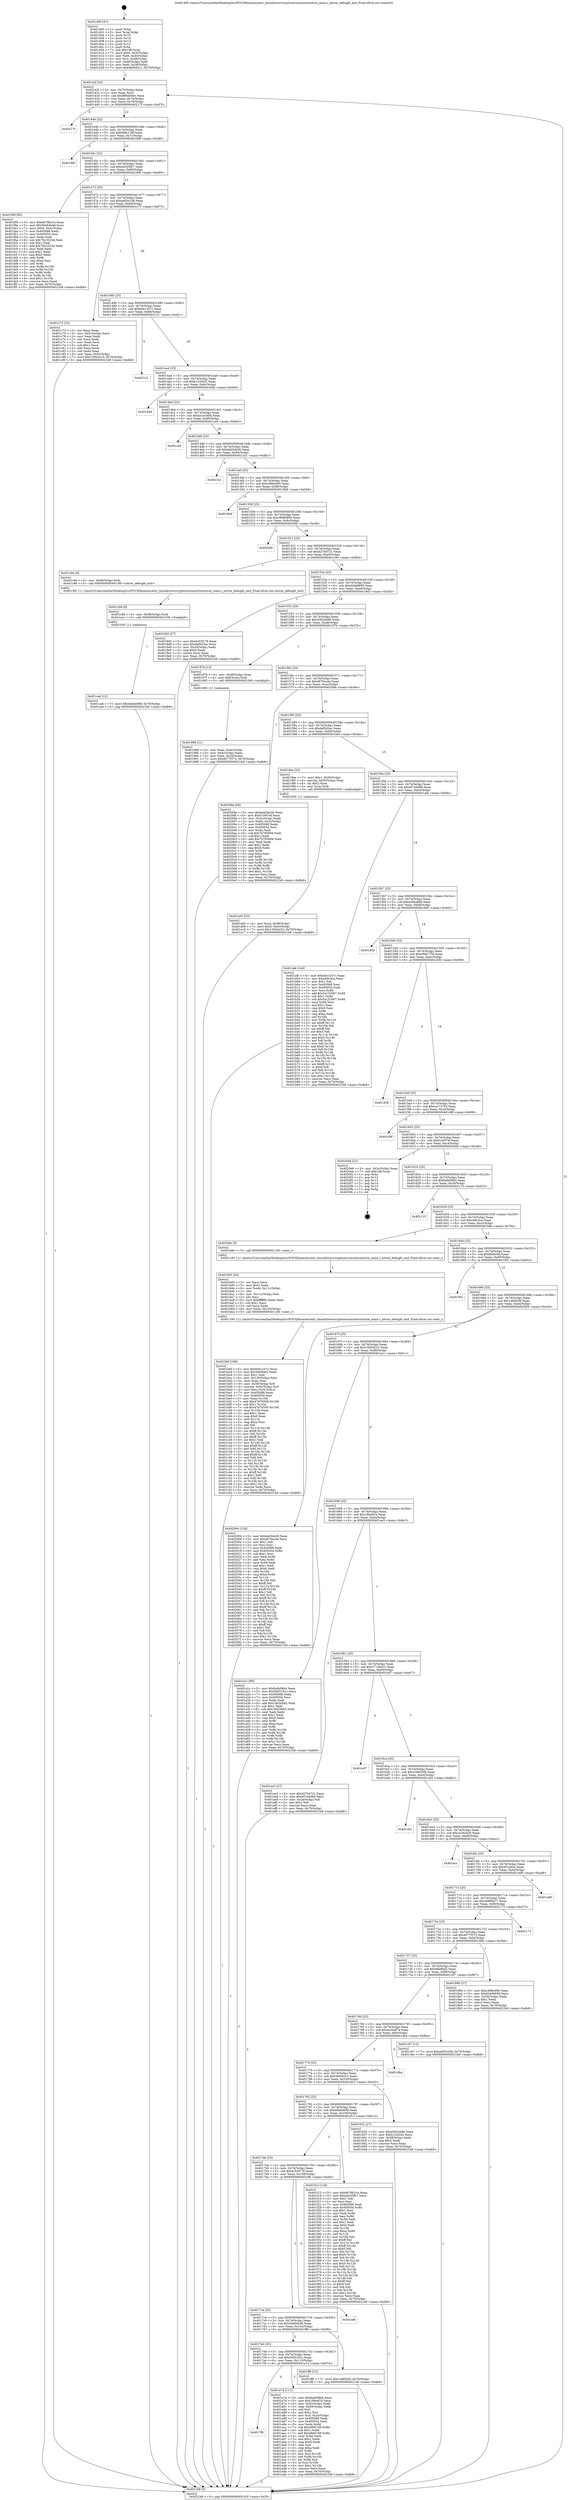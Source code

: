 digraph "0x401400" {
  label = "0x401400 (/mnt/c/Users/mathe/Desktop/tcc/POCII/binaries/extr_linuxdriverscryptocaviumnitroxnitrox_main.c_nitrox_debugfs_exit_Final-ollvm.out::main(0))"
  labelloc = "t"
  node[shape=record]

  Entry [label="",width=0.3,height=0.3,shape=circle,fillcolor=black,style=filled]
  "0x40142f" [label="{
     0x40142f [23]\l
     | [instrs]\l
     &nbsp;&nbsp;0x40142f \<+3\>: mov -0x70(%rbp),%eax\l
     &nbsp;&nbsp;0x401432 \<+2\>: mov %eax,%ecx\l
     &nbsp;&nbsp;0x401434 \<+6\>: sub $0x880d040c,%ecx\l
     &nbsp;&nbsp;0x40143a \<+3\>: mov %eax,-0x74(%rbp)\l
     &nbsp;&nbsp;0x40143d \<+3\>: mov %ecx,-0x78(%rbp)\l
     &nbsp;&nbsp;0x401440 \<+6\>: je 000000000040217f \<main+0xd7f\>\l
  }"]
  "0x40217f" [label="{
     0x40217f\l
  }", style=dashed]
  "0x401446" [label="{
     0x401446 [22]\l
     | [instrs]\l
     &nbsp;&nbsp;0x401446 \<+5\>: jmp 000000000040144b \<main+0x4b\>\l
     &nbsp;&nbsp;0x40144b \<+3\>: mov -0x74(%rbp),%eax\l
     &nbsp;&nbsp;0x40144e \<+5\>: sub $0x988c134f,%eax\l
     &nbsp;&nbsp;0x401453 \<+3\>: mov %eax,-0x7c(%rbp)\l
     &nbsp;&nbsp;0x401456 \<+6\>: je 000000000040196f \<main+0x56f\>\l
  }"]
  Exit [label="",width=0.3,height=0.3,shape=circle,fillcolor=black,style=filled,peripheries=2]
  "0x40196f" [label="{
     0x40196f\l
  }", style=dashed]
  "0x40145c" [label="{
     0x40145c [22]\l
     | [instrs]\l
     &nbsp;&nbsp;0x40145c \<+5\>: jmp 0000000000401461 \<main+0x61\>\l
     &nbsp;&nbsp;0x401461 \<+3\>: mov -0x74(%rbp),%eax\l
     &nbsp;&nbsp;0x401464 \<+5\>: sub $0xa4205fb7,%eax\l
     &nbsp;&nbsp;0x401469 \<+3\>: mov %eax,-0x80(%rbp)\l
     &nbsp;&nbsp;0x40146c \<+6\>: je 0000000000401f99 \<main+0xb99\>\l
  }"]
  "0x401ca6" [label="{
     0x401ca6 [12]\l
     | [instrs]\l
     &nbsp;&nbsp;0x401ca6 \<+7\>: movl $0x4bbde698,-0x70(%rbp)\l
     &nbsp;&nbsp;0x401cad \<+5\>: jmp 00000000004021b8 \<main+0xdb8\>\l
  }"]
  "0x401f99" [label="{
     0x401f99 [95]\l
     | [instrs]\l
     &nbsp;&nbsp;0x401f99 \<+5\>: mov $0x6679b31e,%eax\l
     &nbsp;&nbsp;0x401f9e \<+5\>: mov $0x5bb64b48,%ecx\l
     &nbsp;&nbsp;0x401fa3 \<+7\>: movl $0x0,-0x3c(%rbp)\l
     &nbsp;&nbsp;0x401faa \<+7\>: mov 0x405068,%edx\l
     &nbsp;&nbsp;0x401fb1 \<+7\>: mov 0x405054,%esi\l
     &nbsp;&nbsp;0x401fb8 \<+2\>: mov %edx,%edi\l
     &nbsp;&nbsp;0x401fba \<+6\>: sub $0x7823323d,%edi\l
     &nbsp;&nbsp;0x401fc0 \<+3\>: sub $0x1,%edi\l
     &nbsp;&nbsp;0x401fc3 \<+6\>: add $0x7823323d,%edi\l
     &nbsp;&nbsp;0x401fc9 \<+3\>: imul %edi,%edx\l
     &nbsp;&nbsp;0x401fcc \<+3\>: and $0x1,%edx\l
     &nbsp;&nbsp;0x401fcf \<+3\>: cmp $0x0,%edx\l
     &nbsp;&nbsp;0x401fd2 \<+4\>: sete %r8b\l
     &nbsp;&nbsp;0x401fd6 \<+3\>: cmp $0xa,%esi\l
     &nbsp;&nbsp;0x401fd9 \<+4\>: setl %r9b\l
     &nbsp;&nbsp;0x401fdd \<+3\>: mov %r8b,%r10b\l
     &nbsp;&nbsp;0x401fe0 \<+3\>: and %r9b,%r10b\l
     &nbsp;&nbsp;0x401fe3 \<+3\>: xor %r9b,%r8b\l
     &nbsp;&nbsp;0x401fe6 \<+3\>: or %r8b,%r10b\l
     &nbsp;&nbsp;0x401fe9 \<+4\>: test $0x1,%r10b\l
     &nbsp;&nbsp;0x401fed \<+3\>: cmovne %ecx,%eax\l
     &nbsp;&nbsp;0x401ff0 \<+3\>: mov %eax,-0x70(%rbp)\l
     &nbsp;&nbsp;0x401ff3 \<+5\>: jmp 00000000004021b8 \<main+0xdb8\>\l
  }"]
  "0x401472" [label="{
     0x401472 [25]\l
     | [instrs]\l
     &nbsp;&nbsp;0x401472 \<+5\>: jmp 0000000000401477 \<main+0x77\>\l
     &nbsp;&nbsp;0x401477 \<+3\>: mov -0x74(%rbp),%eax\l
     &nbsp;&nbsp;0x40147a \<+5\>: sub $0xae63e1b9,%eax\l
     &nbsp;&nbsp;0x40147f \<+6\>: mov %eax,-0x84(%rbp)\l
     &nbsp;&nbsp;0x401485 \<+6\>: je 0000000000401c73 \<main+0x873\>\l
  }"]
  "0x401c9d" [label="{
     0x401c9d [9]\l
     | [instrs]\l
     &nbsp;&nbsp;0x401c9d \<+4\>: mov -0x58(%rbp),%rdi\l
     &nbsp;&nbsp;0x401ca1 \<+5\>: call 0000000000401030 \<free@plt\>\l
     | [calls]\l
     &nbsp;&nbsp;0x401030 \{1\} (unknown)\l
  }"]
  "0x401c73" [label="{
     0x401c73 [33]\l
     | [instrs]\l
     &nbsp;&nbsp;0x401c73 \<+2\>: xor %eax,%eax\l
     &nbsp;&nbsp;0x401c75 \<+3\>: mov -0x5c(%rbp),%ecx\l
     &nbsp;&nbsp;0x401c78 \<+2\>: mov %eax,%edx\l
     &nbsp;&nbsp;0x401c7a \<+2\>: sub %ecx,%edx\l
     &nbsp;&nbsp;0x401c7c \<+2\>: mov %eax,%ecx\l
     &nbsp;&nbsp;0x401c7e \<+3\>: sub $0x1,%ecx\l
     &nbsp;&nbsp;0x401c81 \<+2\>: add %ecx,%edx\l
     &nbsp;&nbsp;0x401c83 \<+2\>: sub %edx,%eax\l
     &nbsp;&nbsp;0x401c85 \<+3\>: mov %eax,-0x5c(%rbp)\l
     &nbsp;&nbsp;0x401c88 \<+7\>: movl $0x150b4223,-0x70(%rbp)\l
     &nbsp;&nbsp;0x401c8f \<+5\>: jmp 00000000004021b8 \<main+0xdb8\>\l
  }"]
  "0x40148b" [label="{
     0x40148b [25]\l
     | [instrs]\l
     &nbsp;&nbsp;0x40148b \<+5\>: jmp 0000000000401490 \<main+0x90\>\l
     &nbsp;&nbsp;0x401490 \<+3\>: mov -0x74(%rbp),%eax\l
     &nbsp;&nbsp;0x401493 \<+5\>: sub $0xb0e1247c,%eax\l
     &nbsp;&nbsp;0x401498 \<+6\>: mov %eax,-0x88(%rbp)\l
     &nbsp;&nbsp;0x40149e \<+6\>: je 0000000000402121 \<main+0xd21\>\l
  }"]
  "0x401bbf" [label="{
     0x401bbf [168]\l
     | [instrs]\l
     &nbsp;&nbsp;0x401bbf \<+5\>: mov $0xb0e1247c,%ecx\l
     &nbsp;&nbsp;0x401bc4 \<+5\>: mov $0x46bf0af2,%edx\l
     &nbsp;&nbsp;0x401bc9 \<+3\>: mov $0x1,%dil\l
     &nbsp;&nbsp;0x401bcc \<+6\>: mov -0x120(%rbp),%esi\l
     &nbsp;&nbsp;0x401bd2 \<+3\>: imul %eax,%esi\l
     &nbsp;&nbsp;0x401bd5 \<+4\>: mov -0x58(%rbp),%r8\l
     &nbsp;&nbsp;0x401bd9 \<+4\>: movslq -0x5c(%rbp),%r9\l
     &nbsp;&nbsp;0x401bdd \<+4\>: mov %esi,(%r8,%r9,4)\l
     &nbsp;&nbsp;0x401be1 \<+7\>: mov 0x405068,%eax\l
     &nbsp;&nbsp;0x401be8 \<+7\>: mov 0x405054,%esi\l
     &nbsp;&nbsp;0x401bef \<+3\>: mov %eax,%r10d\l
     &nbsp;&nbsp;0x401bf2 \<+7\>: add $0x47d76508,%r10d\l
     &nbsp;&nbsp;0x401bf9 \<+4\>: sub $0x1,%r10d\l
     &nbsp;&nbsp;0x401bfd \<+7\>: sub $0x47d76508,%r10d\l
     &nbsp;&nbsp;0x401c04 \<+4\>: imul %r10d,%eax\l
     &nbsp;&nbsp;0x401c08 \<+3\>: and $0x1,%eax\l
     &nbsp;&nbsp;0x401c0b \<+3\>: cmp $0x0,%eax\l
     &nbsp;&nbsp;0x401c0e \<+4\>: sete %r11b\l
     &nbsp;&nbsp;0x401c12 \<+3\>: cmp $0xa,%esi\l
     &nbsp;&nbsp;0x401c15 \<+3\>: setl %bl\l
     &nbsp;&nbsp;0x401c18 \<+3\>: mov %r11b,%r14b\l
     &nbsp;&nbsp;0x401c1b \<+4\>: xor $0xff,%r14b\l
     &nbsp;&nbsp;0x401c1f \<+3\>: mov %bl,%r15b\l
     &nbsp;&nbsp;0x401c22 \<+4\>: xor $0xff,%r15b\l
     &nbsp;&nbsp;0x401c26 \<+4\>: xor $0x1,%dil\l
     &nbsp;&nbsp;0x401c2a \<+3\>: mov %r14b,%r12b\l
     &nbsp;&nbsp;0x401c2d \<+4\>: and $0xff,%r12b\l
     &nbsp;&nbsp;0x401c31 \<+3\>: and %dil,%r11b\l
     &nbsp;&nbsp;0x401c34 \<+3\>: mov %r15b,%r13b\l
     &nbsp;&nbsp;0x401c37 \<+4\>: and $0xff,%r13b\l
     &nbsp;&nbsp;0x401c3b \<+3\>: and %dil,%bl\l
     &nbsp;&nbsp;0x401c3e \<+3\>: or %r11b,%r12b\l
     &nbsp;&nbsp;0x401c41 \<+3\>: or %bl,%r13b\l
     &nbsp;&nbsp;0x401c44 \<+3\>: xor %r13b,%r12b\l
     &nbsp;&nbsp;0x401c47 \<+3\>: or %r15b,%r14b\l
     &nbsp;&nbsp;0x401c4a \<+4\>: xor $0xff,%r14b\l
     &nbsp;&nbsp;0x401c4e \<+4\>: or $0x1,%dil\l
     &nbsp;&nbsp;0x401c52 \<+3\>: and %dil,%r14b\l
     &nbsp;&nbsp;0x401c55 \<+3\>: or %r14b,%r12b\l
     &nbsp;&nbsp;0x401c58 \<+4\>: test $0x1,%r12b\l
     &nbsp;&nbsp;0x401c5c \<+3\>: cmovne %edx,%ecx\l
     &nbsp;&nbsp;0x401c5f \<+3\>: mov %ecx,-0x70(%rbp)\l
     &nbsp;&nbsp;0x401c62 \<+5\>: jmp 00000000004021b8 \<main+0xdb8\>\l
  }"]
  "0x402121" [label="{
     0x402121\l
  }", style=dashed]
  "0x4014a4" [label="{
     0x4014a4 [25]\l
     | [instrs]\l
     &nbsp;&nbsp;0x4014a4 \<+5\>: jmp 00000000004014a9 \<main+0xa9\>\l
     &nbsp;&nbsp;0x4014a9 \<+3\>: mov -0x74(%rbp),%eax\l
     &nbsp;&nbsp;0x4014ac \<+5\>: sub $0xb1220cf2,%eax\l
     &nbsp;&nbsp;0x4014b1 \<+6\>: mov %eax,-0x8c(%rbp)\l
     &nbsp;&nbsp;0x4014b7 \<+6\>: je 000000000040184d \<main+0x44d\>\l
  }"]
  "0x401b93" [label="{
     0x401b93 [44]\l
     | [instrs]\l
     &nbsp;&nbsp;0x401b93 \<+2\>: xor %ecx,%ecx\l
     &nbsp;&nbsp;0x401b95 \<+5\>: mov $0x2,%edx\l
     &nbsp;&nbsp;0x401b9a \<+6\>: mov %edx,-0x11c(%rbp)\l
     &nbsp;&nbsp;0x401ba0 \<+1\>: cltd\l
     &nbsp;&nbsp;0x401ba1 \<+6\>: mov -0x11c(%rbp),%esi\l
     &nbsp;&nbsp;0x401ba7 \<+2\>: idiv %esi\l
     &nbsp;&nbsp;0x401ba9 \<+6\>: imul $0xfffffffe,%edx,%edx\l
     &nbsp;&nbsp;0x401baf \<+3\>: sub $0x1,%ecx\l
     &nbsp;&nbsp;0x401bb2 \<+2\>: sub %ecx,%edx\l
     &nbsp;&nbsp;0x401bb4 \<+6\>: mov %edx,-0x120(%rbp)\l
     &nbsp;&nbsp;0x401bba \<+5\>: call 0000000000401160 \<next_i\>\l
     | [calls]\l
     &nbsp;&nbsp;0x401160 \{1\} (/mnt/c/Users/mathe/Desktop/tcc/POCII/binaries/extr_linuxdriverscryptocaviumnitroxnitrox_main.c_nitrox_debugfs_exit_Final-ollvm.out::next_i)\l
  }"]
  "0x40184d" [label="{
     0x40184d\l
  }", style=dashed]
  "0x4014bd" [label="{
     0x4014bd [25]\l
     | [instrs]\l
     &nbsp;&nbsp;0x4014bd \<+5\>: jmp 00000000004014c2 \<main+0xc2\>\l
     &nbsp;&nbsp;0x4014c2 \<+3\>: mov -0x74(%rbp),%eax\l
     &nbsp;&nbsp;0x4014c5 \<+5\>: sub $0xba1e3d0d,%eax\l
     &nbsp;&nbsp;0x4014ca \<+6\>: mov %eax,-0x90(%rbp)\l
     &nbsp;&nbsp;0x4014d0 \<+6\>: je 0000000000401ce0 \<main+0x8e0\>\l
  }"]
  "0x4017f6" [label="{
     0x4017f6\l
  }", style=dashed]
  "0x401ce0" [label="{
     0x401ce0\l
  }", style=dashed]
  "0x4014d6" [label="{
     0x4014d6 [25]\l
     | [instrs]\l
     &nbsp;&nbsp;0x4014d6 \<+5\>: jmp 00000000004014db \<main+0xdb\>\l
     &nbsp;&nbsp;0x4014db \<+3\>: mov -0x74(%rbp),%eax\l
     &nbsp;&nbsp;0x4014de \<+5\>: sub $0xbab5de26,%eax\l
     &nbsp;&nbsp;0x4014e3 \<+6\>: mov %eax,-0x94(%rbp)\l
     &nbsp;&nbsp;0x4014e9 \<+6\>: je 00000000004021b1 \<main+0xdb1\>\l
  }"]
  "0x401a74" [label="{
     0x401a74 [111]\l
     | [instrs]\l
     &nbsp;&nbsp;0x401a74 \<+5\>: mov $0xfa4b08b4,%eax\l
     &nbsp;&nbsp;0x401a79 \<+5\>: mov $0x1f6e4f1b,%ecx\l
     &nbsp;&nbsp;0x401a7e \<+3\>: mov -0x5c(%rbp),%edx\l
     &nbsp;&nbsp;0x401a81 \<+3\>: cmp -0x50(%rbp),%edx\l
     &nbsp;&nbsp;0x401a84 \<+4\>: setl %sil\l
     &nbsp;&nbsp;0x401a88 \<+4\>: and $0x1,%sil\l
     &nbsp;&nbsp;0x401a8c \<+4\>: mov %sil,-0x2e(%rbp)\l
     &nbsp;&nbsp;0x401a90 \<+7\>: mov 0x405068,%edx\l
     &nbsp;&nbsp;0x401a97 \<+7\>: mov 0x405054,%edi\l
     &nbsp;&nbsp;0x401a9e \<+3\>: mov %edx,%r8d\l
     &nbsp;&nbsp;0x401aa1 \<+7\>: sub $0x48e67d9,%r8d\l
     &nbsp;&nbsp;0x401aa8 \<+4\>: sub $0x1,%r8d\l
     &nbsp;&nbsp;0x401aac \<+7\>: add $0x48e67d9,%r8d\l
     &nbsp;&nbsp;0x401ab3 \<+4\>: imul %r8d,%edx\l
     &nbsp;&nbsp;0x401ab7 \<+3\>: and $0x1,%edx\l
     &nbsp;&nbsp;0x401aba \<+3\>: cmp $0x0,%edx\l
     &nbsp;&nbsp;0x401abd \<+4\>: sete %sil\l
     &nbsp;&nbsp;0x401ac1 \<+3\>: cmp $0xa,%edi\l
     &nbsp;&nbsp;0x401ac4 \<+4\>: setl %r9b\l
     &nbsp;&nbsp;0x401ac8 \<+3\>: mov %sil,%r10b\l
     &nbsp;&nbsp;0x401acb \<+3\>: and %r9b,%r10b\l
     &nbsp;&nbsp;0x401ace \<+3\>: xor %r9b,%sil\l
     &nbsp;&nbsp;0x401ad1 \<+3\>: or %sil,%r10b\l
     &nbsp;&nbsp;0x401ad4 \<+4\>: test $0x1,%r10b\l
     &nbsp;&nbsp;0x401ad8 \<+3\>: cmovne %ecx,%eax\l
     &nbsp;&nbsp;0x401adb \<+3\>: mov %eax,-0x70(%rbp)\l
     &nbsp;&nbsp;0x401ade \<+5\>: jmp 00000000004021b8 \<main+0xdb8\>\l
  }"]
  "0x4021b1" [label="{
     0x4021b1\l
  }", style=dashed]
  "0x4014ef" [label="{
     0x4014ef [25]\l
     | [instrs]\l
     &nbsp;&nbsp;0x4014ef \<+5\>: jmp 00000000004014f4 \<main+0xf4\>\l
     &nbsp;&nbsp;0x4014f4 \<+3\>: mov -0x74(%rbp),%eax\l
     &nbsp;&nbsp;0x4014f7 \<+5\>: sub $0xc496e490,%eax\l
     &nbsp;&nbsp;0x4014fc \<+6\>: mov %eax,-0x98(%rbp)\l
     &nbsp;&nbsp;0x401502 \<+6\>: je 00000000004019b8 \<main+0x5b8\>\l
  }"]
  "0x4017dd" [label="{
     0x4017dd [25]\l
     | [instrs]\l
     &nbsp;&nbsp;0x4017dd \<+5\>: jmp 00000000004017e2 \<main+0x3e2\>\l
     &nbsp;&nbsp;0x4017e2 \<+3\>: mov -0x74(%rbp),%eax\l
     &nbsp;&nbsp;0x4017e5 \<+5\>: sub $0x5d05181c,%eax\l
     &nbsp;&nbsp;0x4017ea \<+6\>: mov %eax,-0x110(%rbp)\l
     &nbsp;&nbsp;0x4017f0 \<+6\>: je 0000000000401a74 \<main+0x674\>\l
  }"]
  "0x4019b8" [label="{
     0x4019b8\l
  }", style=dashed]
  "0x401508" [label="{
     0x401508 [25]\l
     | [instrs]\l
     &nbsp;&nbsp;0x401508 \<+5\>: jmp 000000000040150d \<main+0x10d\>\l
     &nbsp;&nbsp;0x40150d \<+3\>: mov -0x74(%rbp),%eax\l
     &nbsp;&nbsp;0x401510 \<+5\>: sub $0xc8980800,%eax\l
     &nbsp;&nbsp;0x401515 \<+6\>: mov %eax,-0x9c(%rbp)\l
     &nbsp;&nbsp;0x40151b \<+6\>: je 00000000004020fd \<main+0xcfd\>\l
  }"]
  "0x401ff8" [label="{
     0x401ff8 [12]\l
     | [instrs]\l
     &nbsp;&nbsp;0x401ff8 \<+7\>: movl $0x148f42f4,-0x70(%rbp)\l
     &nbsp;&nbsp;0x401fff \<+5\>: jmp 00000000004021b8 \<main+0xdb8\>\l
  }"]
  "0x4020fd" [label="{
     0x4020fd\l
  }", style=dashed]
  "0x401521" [label="{
     0x401521 [25]\l
     | [instrs]\l
     &nbsp;&nbsp;0x401521 \<+5\>: jmp 0000000000401526 \<main+0x126\>\l
     &nbsp;&nbsp;0x401526 \<+3\>: mov -0x74(%rbp),%eax\l
     &nbsp;&nbsp;0x401529 \<+5\>: sub $0xd270d721,%eax\l
     &nbsp;&nbsp;0x40152e \<+6\>: mov %eax,-0xa0(%rbp)\l
     &nbsp;&nbsp;0x401534 \<+6\>: je 0000000000401c94 \<main+0x894\>\l
  }"]
  "0x4017c4" [label="{
     0x4017c4 [25]\l
     | [instrs]\l
     &nbsp;&nbsp;0x4017c4 \<+5\>: jmp 00000000004017c9 \<main+0x3c9\>\l
     &nbsp;&nbsp;0x4017c9 \<+3\>: mov -0x74(%rbp),%eax\l
     &nbsp;&nbsp;0x4017cc \<+5\>: sub $0x5bb64b48,%eax\l
     &nbsp;&nbsp;0x4017d1 \<+6\>: mov %eax,-0x10c(%rbp)\l
     &nbsp;&nbsp;0x4017d7 \<+6\>: je 0000000000401ff8 \<main+0xbf8\>\l
  }"]
  "0x401c94" [label="{
     0x401c94 [9]\l
     | [instrs]\l
     &nbsp;&nbsp;0x401c94 \<+4\>: mov -0x58(%rbp),%rdi\l
     &nbsp;&nbsp;0x401c98 \<+5\>: call 00000000004013f0 \<nitrox_debugfs_exit\>\l
     | [calls]\l
     &nbsp;&nbsp;0x4013f0 \{1\} (/mnt/c/Users/mathe/Desktop/tcc/POCII/binaries/extr_linuxdriverscryptocaviumnitroxnitrox_main.c_nitrox_debugfs_exit_Final-ollvm.out::nitrox_debugfs_exit)\l
  }"]
  "0x40153a" [label="{
     0x40153a [25]\l
     | [instrs]\l
     &nbsp;&nbsp;0x40153a \<+5\>: jmp 000000000040153f \<main+0x13f\>\l
     &nbsp;&nbsp;0x40153f \<+3\>: mov -0x74(%rbp),%eax\l
     &nbsp;&nbsp;0x401542 \<+5\>: sub $0xd2dd9659,%eax\l
     &nbsp;&nbsp;0x401547 \<+6\>: mov %eax,-0xa4(%rbp)\l
     &nbsp;&nbsp;0x40154d \<+6\>: je 00000000004019d3 \<main+0x5d3\>\l
  }"]
  "0x401ef6" [label="{
     0x401ef6\l
  }", style=dashed]
  "0x4019d3" [label="{
     0x4019d3 [27]\l
     | [instrs]\l
     &nbsp;&nbsp;0x4019d3 \<+5\>: mov $0x4c53f179,%eax\l
     &nbsp;&nbsp;0x4019d8 \<+5\>: mov $0xdaf5d3ac,%ecx\l
     &nbsp;&nbsp;0x4019dd \<+3\>: mov -0x34(%rbp),%edx\l
     &nbsp;&nbsp;0x4019e0 \<+3\>: cmp $0x0,%edx\l
     &nbsp;&nbsp;0x4019e3 \<+3\>: cmove %ecx,%eax\l
     &nbsp;&nbsp;0x4019e6 \<+3\>: mov %eax,-0x70(%rbp)\l
     &nbsp;&nbsp;0x4019e9 \<+5\>: jmp 00000000004021b8 \<main+0xdb8\>\l
  }"]
  "0x401553" [label="{
     0x401553 [25]\l
     | [instrs]\l
     &nbsp;&nbsp;0x401553 \<+5\>: jmp 0000000000401558 \<main+0x158\>\l
     &nbsp;&nbsp;0x401558 \<+3\>: mov -0x74(%rbp),%eax\l
     &nbsp;&nbsp;0x40155b \<+5\>: sub $0xd362d486,%eax\l
     &nbsp;&nbsp;0x401560 \<+6\>: mov %eax,-0xa8(%rbp)\l
     &nbsp;&nbsp;0x401566 \<+6\>: je 000000000040197b \<main+0x57b\>\l
  }"]
  "0x4017ab" [label="{
     0x4017ab [25]\l
     | [instrs]\l
     &nbsp;&nbsp;0x4017ab \<+5\>: jmp 00000000004017b0 \<main+0x3b0\>\l
     &nbsp;&nbsp;0x4017b0 \<+3\>: mov -0x74(%rbp),%eax\l
     &nbsp;&nbsp;0x4017b3 \<+5\>: sub $0x4c53f179,%eax\l
     &nbsp;&nbsp;0x4017b8 \<+6\>: mov %eax,-0x108(%rbp)\l
     &nbsp;&nbsp;0x4017be \<+6\>: je 0000000000401ef6 \<main+0xaf6\>\l
  }"]
  "0x40197b" [label="{
     0x40197b [13]\l
     | [instrs]\l
     &nbsp;&nbsp;0x40197b \<+4\>: mov -0x48(%rbp),%rax\l
     &nbsp;&nbsp;0x40197f \<+4\>: mov 0x8(%rax),%rdi\l
     &nbsp;&nbsp;0x401983 \<+5\>: call 0000000000401060 \<atoi@plt\>\l
     | [calls]\l
     &nbsp;&nbsp;0x401060 \{1\} (unknown)\l
  }"]
  "0x40156c" [label="{
     0x40156c [25]\l
     | [instrs]\l
     &nbsp;&nbsp;0x40156c \<+5\>: jmp 0000000000401571 \<main+0x171\>\l
     &nbsp;&nbsp;0x401571 \<+3\>: mov -0x74(%rbp),%eax\l
     &nbsp;&nbsp;0x401574 \<+5\>: sub $0xd670ecde,%eax\l
     &nbsp;&nbsp;0x401579 \<+6\>: mov %eax,-0xac(%rbp)\l
     &nbsp;&nbsp;0x40157f \<+6\>: je 000000000040208a \<main+0xc8a\>\l
  }"]
  "0x401f13" [label="{
     0x401f13 [134]\l
     | [instrs]\l
     &nbsp;&nbsp;0x401f13 \<+5\>: mov $0x6679b31e,%eax\l
     &nbsp;&nbsp;0x401f18 \<+5\>: mov $0xa4205fb7,%ecx\l
     &nbsp;&nbsp;0x401f1d \<+2\>: mov $0x1,%dl\l
     &nbsp;&nbsp;0x401f1f \<+2\>: xor %esi,%esi\l
     &nbsp;&nbsp;0x401f21 \<+7\>: mov 0x405068,%edi\l
     &nbsp;&nbsp;0x401f28 \<+8\>: mov 0x405054,%r8d\l
     &nbsp;&nbsp;0x401f30 \<+3\>: sub $0x1,%esi\l
     &nbsp;&nbsp;0x401f33 \<+3\>: mov %edi,%r9d\l
     &nbsp;&nbsp;0x401f36 \<+3\>: add %esi,%r9d\l
     &nbsp;&nbsp;0x401f39 \<+4\>: imul %r9d,%edi\l
     &nbsp;&nbsp;0x401f3d \<+3\>: and $0x1,%edi\l
     &nbsp;&nbsp;0x401f40 \<+3\>: cmp $0x0,%edi\l
     &nbsp;&nbsp;0x401f43 \<+4\>: sete %r10b\l
     &nbsp;&nbsp;0x401f47 \<+4\>: cmp $0xa,%r8d\l
     &nbsp;&nbsp;0x401f4b \<+4\>: setl %r11b\l
     &nbsp;&nbsp;0x401f4f \<+3\>: mov %r10b,%bl\l
     &nbsp;&nbsp;0x401f52 \<+3\>: xor $0xff,%bl\l
     &nbsp;&nbsp;0x401f55 \<+3\>: mov %r11b,%r14b\l
     &nbsp;&nbsp;0x401f58 \<+4\>: xor $0xff,%r14b\l
     &nbsp;&nbsp;0x401f5c \<+3\>: xor $0x0,%dl\l
     &nbsp;&nbsp;0x401f5f \<+3\>: mov %bl,%r15b\l
     &nbsp;&nbsp;0x401f62 \<+4\>: and $0x0,%r15b\l
     &nbsp;&nbsp;0x401f66 \<+3\>: and %dl,%r10b\l
     &nbsp;&nbsp;0x401f69 \<+3\>: mov %r14b,%r12b\l
     &nbsp;&nbsp;0x401f6c \<+4\>: and $0x0,%r12b\l
     &nbsp;&nbsp;0x401f70 \<+3\>: and %dl,%r11b\l
     &nbsp;&nbsp;0x401f73 \<+3\>: or %r10b,%r15b\l
     &nbsp;&nbsp;0x401f76 \<+3\>: or %r11b,%r12b\l
     &nbsp;&nbsp;0x401f79 \<+3\>: xor %r12b,%r15b\l
     &nbsp;&nbsp;0x401f7c \<+3\>: or %r14b,%bl\l
     &nbsp;&nbsp;0x401f7f \<+3\>: xor $0xff,%bl\l
     &nbsp;&nbsp;0x401f82 \<+3\>: or $0x0,%dl\l
     &nbsp;&nbsp;0x401f85 \<+2\>: and %dl,%bl\l
     &nbsp;&nbsp;0x401f87 \<+3\>: or %bl,%r15b\l
     &nbsp;&nbsp;0x401f8a \<+4\>: test $0x1,%r15b\l
     &nbsp;&nbsp;0x401f8e \<+3\>: cmovne %ecx,%eax\l
     &nbsp;&nbsp;0x401f91 \<+3\>: mov %eax,-0x70(%rbp)\l
     &nbsp;&nbsp;0x401f94 \<+5\>: jmp 00000000004021b8 \<main+0xdb8\>\l
  }"]
  "0x40208a" [label="{
     0x40208a [94]\l
     | [instrs]\l
     &nbsp;&nbsp;0x40208a \<+5\>: mov $0xbab5de26,%eax\l
     &nbsp;&nbsp;0x40208f \<+5\>: mov $0xf1c007ef,%ecx\l
     &nbsp;&nbsp;0x402094 \<+3\>: mov -0x3c(%rbp),%edx\l
     &nbsp;&nbsp;0x402097 \<+3\>: mov %edx,-0x2c(%rbp)\l
     &nbsp;&nbsp;0x40209a \<+7\>: mov 0x405068,%edx\l
     &nbsp;&nbsp;0x4020a1 \<+7\>: mov 0x405054,%esi\l
     &nbsp;&nbsp;0x4020a8 \<+2\>: mov %edx,%edi\l
     &nbsp;&nbsp;0x4020aa \<+6\>: sub $0x7b785806,%edi\l
     &nbsp;&nbsp;0x4020b0 \<+3\>: sub $0x1,%edi\l
     &nbsp;&nbsp;0x4020b3 \<+6\>: add $0x7b785806,%edi\l
     &nbsp;&nbsp;0x4020b9 \<+3\>: imul %edi,%edx\l
     &nbsp;&nbsp;0x4020bc \<+3\>: and $0x1,%edx\l
     &nbsp;&nbsp;0x4020bf \<+3\>: cmp $0x0,%edx\l
     &nbsp;&nbsp;0x4020c2 \<+4\>: sete %r8b\l
     &nbsp;&nbsp;0x4020c6 \<+3\>: cmp $0xa,%esi\l
     &nbsp;&nbsp;0x4020c9 \<+4\>: setl %r9b\l
     &nbsp;&nbsp;0x4020cd \<+3\>: mov %r8b,%r10b\l
     &nbsp;&nbsp;0x4020d0 \<+3\>: and %r9b,%r10b\l
     &nbsp;&nbsp;0x4020d3 \<+3\>: xor %r9b,%r8b\l
     &nbsp;&nbsp;0x4020d6 \<+3\>: or %r8b,%r10b\l
     &nbsp;&nbsp;0x4020d9 \<+4\>: test $0x1,%r10b\l
     &nbsp;&nbsp;0x4020dd \<+3\>: cmovne %ecx,%eax\l
     &nbsp;&nbsp;0x4020e0 \<+3\>: mov %eax,-0x70(%rbp)\l
     &nbsp;&nbsp;0x4020e3 \<+5\>: jmp 00000000004021b8 \<main+0xdb8\>\l
  }"]
  "0x401585" [label="{
     0x401585 [25]\l
     | [instrs]\l
     &nbsp;&nbsp;0x401585 \<+5\>: jmp 000000000040158a \<main+0x18a\>\l
     &nbsp;&nbsp;0x40158a \<+3\>: mov -0x74(%rbp),%eax\l
     &nbsp;&nbsp;0x40158d \<+5\>: sub $0xdaf5d3ac,%eax\l
     &nbsp;&nbsp;0x401592 \<+6\>: mov %eax,-0xb0(%rbp)\l
     &nbsp;&nbsp;0x401598 \<+6\>: je 00000000004019ee \<main+0x5ee\>\l
  }"]
  "0x401a05" [label="{
     0x401a05 [23]\l
     | [instrs]\l
     &nbsp;&nbsp;0x401a05 \<+4\>: mov %rax,-0x58(%rbp)\l
     &nbsp;&nbsp;0x401a09 \<+7\>: movl $0x0,-0x5c(%rbp)\l
     &nbsp;&nbsp;0x401a10 \<+7\>: movl $0x150b4223,-0x70(%rbp)\l
     &nbsp;&nbsp;0x401a17 \<+5\>: jmp 00000000004021b8 \<main+0xdb8\>\l
  }"]
  "0x4019ee" [label="{
     0x4019ee [23]\l
     | [instrs]\l
     &nbsp;&nbsp;0x4019ee \<+7\>: movl $0x1,-0x50(%rbp)\l
     &nbsp;&nbsp;0x4019f5 \<+4\>: movslq -0x50(%rbp),%rax\l
     &nbsp;&nbsp;0x4019f9 \<+4\>: shl $0x2,%rax\l
     &nbsp;&nbsp;0x4019fd \<+3\>: mov %rax,%rdi\l
     &nbsp;&nbsp;0x401a00 \<+5\>: call 0000000000401050 \<malloc@plt\>\l
     | [calls]\l
     &nbsp;&nbsp;0x401050 \{1\} (unknown)\l
  }"]
  "0x40159e" [label="{
     0x40159e [25]\l
     | [instrs]\l
     &nbsp;&nbsp;0x40159e \<+5\>: jmp 00000000004015a3 \<main+0x1a3\>\l
     &nbsp;&nbsp;0x4015a3 \<+3\>: mov -0x74(%rbp),%eax\l
     &nbsp;&nbsp;0x4015a6 \<+5\>: sub $0xe07a4d88,%eax\l
     &nbsp;&nbsp;0x4015ab \<+6\>: mov %eax,-0xb4(%rbp)\l
     &nbsp;&nbsp;0x4015b1 \<+6\>: je 0000000000401afe \<main+0x6fe\>\l
  }"]
  "0x401988" [label="{
     0x401988 [21]\l
     | [instrs]\l
     &nbsp;&nbsp;0x401988 \<+3\>: mov %eax,-0x4c(%rbp)\l
     &nbsp;&nbsp;0x40198b \<+3\>: mov -0x4c(%rbp),%eax\l
     &nbsp;&nbsp;0x40198e \<+3\>: mov %eax,-0x34(%rbp)\l
     &nbsp;&nbsp;0x401991 \<+7\>: movl $0x4077f372,-0x70(%rbp)\l
     &nbsp;&nbsp;0x401998 \<+5\>: jmp 00000000004021b8 \<main+0xdb8\>\l
  }"]
  "0x401afe" [label="{
     0x401afe [144]\l
     | [instrs]\l
     &nbsp;&nbsp;0x401afe \<+5\>: mov $0xb0e1247c,%eax\l
     &nbsp;&nbsp;0x401b03 \<+5\>: mov $0xcb9c3ca,%ecx\l
     &nbsp;&nbsp;0x401b08 \<+2\>: mov $0x1,%dl\l
     &nbsp;&nbsp;0x401b0a \<+7\>: mov 0x405068,%esi\l
     &nbsp;&nbsp;0x401b11 \<+7\>: mov 0x405054,%edi\l
     &nbsp;&nbsp;0x401b18 \<+3\>: mov %esi,%r8d\l
     &nbsp;&nbsp;0x401b1b \<+7\>: add $0x5a152067,%r8d\l
     &nbsp;&nbsp;0x401b22 \<+4\>: sub $0x1,%r8d\l
     &nbsp;&nbsp;0x401b26 \<+7\>: sub $0x5a152067,%r8d\l
     &nbsp;&nbsp;0x401b2d \<+4\>: imul %r8d,%esi\l
     &nbsp;&nbsp;0x401b31 \<+3\>: and $0x1,%esi\l
     &nbsp;&nbsp;0x401b34 \<+3\>: cmp $0x0,%esi\l
     &nbsp;&nbsp;0x401b37 \<+4\>: sete %r9b\l
     &nbsp;&nbsp;0x401b3b \<+3\>: cmp $0xa,%edi\l
     &nbsp;&nbsp;0x401b3e \<+4\>: setl %r10b\l
     &nbsp;&nbsp;0x401b42 \<+3\>: mov %r9b,%r11b\l
     &nbsp;&nbsp;0x401b45 \<+4\>: xor $0xff,%r11b\l
     &nbsp;&nbsp;0x401b49 \<+3\>: mov %r10b,%bl\l
     &nbsp;&nbsp;0x401b4c \<+3\>: xor $0xff,%bl\l
     &nbsp;&nbsp;0x401b4f \<+3\>: xor $0x0,%dl\l
     &nbsp;&nbsp;0x401b52 \<+3\>: mov %r11b,%r14b\l
     &nbsp;&nbsp;0x401b55 \<+4\>: and $0x0,%r14b\l
     &nbsp;&nbsp;0x401b59 \<+3\>: and %dl,%r9b\l
     &nbsp;&nbsp;0x401b5c \<+3\>: mov %bl,%r15b\l
     &nbsp;&nbsp;0x401b5f \<+4\>: and $0x0,%r15b\l
     &nbsp;&nbsp;0x401b63 \<+3\>: and %dl,%r10b\l
     &nbsp;&nbsp;0x401b66 \<+3\>: or %r9b,%r14b\l
     &nbsp;&nbsp;0x401b69 \<+3\>: or %r10b,%r15b\l
     &nbsp;&nbsp;0x401b6c \<+3\>: xor %r15b,%r14b\l
     &nbsp;&nbsp;0x401b6f \<+3\>: or %bl,%r11b\l
     &nbsp;&nbsp;0x401b72 \<+4\>: xor $0xff,%r11b\l
     &nbsp;&nbsp;0x401b76 \<+3\>: or $0x0,%dl\l
     &nbsp;&nbsp;0x401b79 \<+3\>: and %dl,%r11b\l
     &nbsp;&nbsp;0x401b7c \<+3\>: or %r11b,%r14b\l
     &nbsp;&nbsp;0x401b7f \<+4\>: test $0x1,%r14b\l
     &nbsp;&nbsp;0x401b83 \<+3\>: cmovne %ecx,%eax\l
     &nbsp;&nbsp;0x401b86 \<+3\>: mov %eax,-0x70(%rbp)\l
     &nbsp;&nbsp;0x401b89 \<+5\>: jmp 00000000004021b8 \<main+0xdb8\>\l
  }"]
  "0x4015b7" [label="{
     0x4015b7 [25]\l
     | [instrs]\l
     &nbsp;&nbsp;0x4015b7 \<+5\>: jmp 00000000004015bc \<main+0x1bc\>\l
     &nbsp;&nbsp;0x4015bc \<+3\>: mov -0x74(%rbp),%eax\l
     &nbsp;&nbsp;0x4015bf \<+5\>: sub $0xe26ba6b8,%eax\l
     &nbsp;&nbsp;0x4015c4 \<+6\>: mov %eax,-0xb8(%rbp)\l
     &nbsp;&nbsp;0x4015ca \<+6\>: je 00000000004018d3 \<main+0x4d3\>\l
  }"]
  "0x401400" [label="{
     0x401400 [47]\l
     | [instrs]\l
     &nbsp;&nbsp;0x401400 \<+1\>: push %rbp\l
     &nbsp;&nbsp;0x401401 \<+3\>: mov %rsp,%rbp\l
     &nbsp;&nbsp;0x401404 \<+2\>: push %r15\l
     &nbsp;&nbsp;0x401406 \<+2\>: push %r14\l
     &nbsp;&nbsp;0x401408 \<+2\>: push %r13\l
     &nbsp;&nbsp;0x40140a \<+2\>: push %r12\l
     &nbsp;&nbsp;0x40140c \<+1\>: push %rbx\l
     &nbsp;&nbsp;0x40140d \<+7\>: sub $0x108,%rsp\l
     &nbsp;&nbsp;0x401414 \<+7\>: movl $0x0,-0x3c(%rbp)\l
     &nbsp;&nbsp;0x40141b \<+3\>: mov %edi,-0x40(%rbp)\l
     &nbsp;&nbsp;0x40141e \<+4\>: mov %rsi,-0x48(%rbp)\l
     &nbsp;&nbsp;0x401422 \<+3\>: mov -0x40(%rbp),%edi\l
     &nbsp;&nbsp;0x401425 \<+3\>: mov %edi,-0x38(%rbp)\l
     &nbsp;&nbsp;0x401428 \<+7\>: movl $0x4b9562c1,-0x70(%rbp)\l
  }"]
  "0x4018d3" [label="{
     0x4018d3\l
  }", style=dashed]
  "0x4015d0" [label="{
     0x4015d0 [25]\l
     | [instrs]\l
     &nbsp;&nbsp;0x4015d0 \<+5\>: jmp 00000000004015d5 \<main+0x1d5\>\l
     &nbsp;&nbsp;0x4015d5 \<+3\>: mov -0x74(%rbp),%eax\l
     &nbsp;&nbsp;0x4015d8 \<+5\>: sub $0xe9de7750,%eax\l
     &nbsp;&nbsp;0x4015dd \<+6\>: mov %eax,-0xbc(%rbp)\l
     &nbsp;&nbsp;0x4015e3 \<+6\>: je 0000000000401d38 \<main+0x938\>\l
  }"]
  "0x4021b8" [label="{
     0x4021b8 [5]\l
     | [instrs]\l
     &nbsp;&nbsp;0x4021b8 \<+5\>: jmp 000000000040142f \<main+0x2f\>\l
  }"]
  "0x401d38" [label="{
     0x401d38\l
  }", style=dashed]
  "0x4015e9" [label="{
     0x4015e9 [25]\l
     | [instrs]\l
     &nbsp;&nbsp;0x4015e9 \<+5\>: jmp 00000000004015ee \<main+0x1ee\>\l
     &nbsp;&nbsp;0x4015ee \<+3\>: mov -0x74(%rbp),%eax\l
     &nbsp;&nbsp;0x4015f1 \<+5\>: sub $0xecc72754,%eax\l
     &nbsp;&nbsp;0x4015f6 \<+6\>: mov %eax,-0xc0(%rbp)\l
     &nbsp;&nbsp;0x4015fc \<+6\>: je 0000000000401d9f \<main+0x99f\>\l
  }"]
  "0x401792" [label="{
     0x401792 [25]\l
     | [instrs]\l
     &nbsp;&nbsp;0x401792 \<+5\>: jmp 0000000000401797 \<main+0x397\>\l
     &nbsp;&nbsp;0x401797 \<+3\>: mov -0x74(%rbp),%eax\l
     &nbsp;&nbsp;0x40179a \<+5\>: sub $0x4bbde698,%eax\l
     &nbsp;&nbsp;0x40179f \<+6\>: mov %eax,-0x104(%rbp)\l
     &nbsp;&nbsp;0x4017a5 \<+6\>: je 0000000000401f13 \<main+0xb13\>\l
  }"]
  "0x401d9f" [label="{
     0x401d9f\l
  }", style=dashed]
  "0x401602" [label="{
     0x401602 [25]\l
     | [instrs]\l
     &nbsp;&nbsp;0x401602 \<+5\>: jmp 0000000000401607 \<main+0x207\>\l
     &nbsp;&nbsp;0x401607 \<+3\>: mov -0x74(%rbp),%eax\l
     &nbsp;&nbsp;0x40160a \<+5\>: sub $0xf1c007ef,%eax\l
     &nbsp;&nbsp;0x40160f \<+6\>: mov %eax,-0xc4(%rbp)\l
     &nbsp;&nbsp;0x401615 \<+6\>: je 00000000004020e8 \<main+0xce8\>\l
  }"]
  "0x401832" [label="{
     0x401832 [27]\l
     | [instrs]\l
     &nbsp;&nbsp;0x401832 \<+5\>: mov $0xd362d486,%eax\l
     &nbsp;&nbsp;0x401837 \<+5\>: mov $0xb1220cf2,%ecx\l
     &nbsp;&nbsp;0x40183c \<+3\>: mov -0x38(%rbp),%edx\l
     &nbsp;&nbsp;0x40183f \<+3\>: cmp $0x2,%edx\l
     &nbsp;&nbsp;0x401842 \<+3\>: cmovne %ecx,%eax\l
     &nbsp;&nbsp;0x401845 \<+3\>: mov %eax,-0x70(%rbp)\l
     &nbsp;&nbsp;0x401848 \<+5\>: jmp 00000000004021b8 \<main+0xdb8\>\l
  }"]
  "0x4020e8" [label="{
     0x4020e8 [21]\l
     | [instrs]\l
     &nbsp;&nbsp;0x4020e8 \<+3\>: mov -0x2c(%rbp),%eax\l
     &nbsp;&nbsp;0x4020eb \<+7\>: add $0x108,%rsp\l
     &nbsp;&nbsp;0x4020f2 \<+1\>: pop %rbx\l
     &nbsp;&nbsp;0x4020f3 \<+2\>: pop %r12\l
     &nbsp;&nbsp;0x4020f5 \<+2\>: pop %r13\l
     &nbsp;&nbsp;0x4020f7 \<+2\>: pop %r14\l
     &nbsp;&nbsp;0x4020f9 \<+2\>: pop %r15\l
     &nbsp;&nbsp;0x4020fb \<+1\>: pop %rbp\l
     &nbsp;&nbsp;0x4020fc \<+1\>: ret\l
  }"]
  "0x40161b" [label="{
     0x40161b [25]\l
     | [instrs]\l
     &nbsp;&nbsp;0x40161b \<+5\>: jmp 0000000000401620 \<main+0x220\>\l
     &nbsp;&nbsp;0x401620 \<+3\>: mov -0x74(%rbp),%eax\l
     &nbsp;&nbsp;0x401623 \<+5\>: sub $0xfa4b08b4,%eax\l
     &nbsp;&nbsp;0x401628 \<+6\>: mov %eax,-0xc8(%rbp)\l
     &nbsp;&nbsp;0x40162e \<+6\>: je 0000000000402115 \<main+0xd15\>\l
  }"]
  "0x401779" [label="{
     0x401779 [25]\l
     | [instrs]\l
     &nbsp;&nbsp;0x401779 \<+5\>: jmp 000000000040177e \<main+0x37e\>\l
     &nbsp;&nbsp;0x40177e \<+3\>: mov -0x74(%rbp),%eax\l
     &nbsp;&nbsp;0x401781 \<+5\>: sub $0x4b9562c1,%eax\l
     &nbsp;&nbsp;0x401786 \<+6\>: mov %eax,-0x100(%rbp)\l
     &nbsp;&nbsp;0x40178c \<+6\>: je 0000000000401832 \<main+0x432\>\l
  }"]
  "0x402115" [label="{
     0x402115\l
  }", style=dashed]
  "0x401634" [label="{
     0x401634 [25]\l
     | [instrs]\l
     &nbsp;&nbsp;0x401634 \<+5\>: jmp 0000000000401639 \<main+0x239\>\l
     &nbsp;&nbsp;0x401639 \<+3\>: mov -0x74(%rbp),%eax\l
     &nbsp;&nbsp;0x40163c \<+5\>: sub $0xcb9c3ca,%eax\l
     &nbsp;&nbsp;0x401641 \<+6\>: mov %eax,-0xcc(%rbp)\l
     &nbsp;&nbsp;0x401647 \<+6\>: je 0000000000401b8e \<main+0x78e\>\l
  }"]
  "0x401dba" [label="{
     0x401dba\l
  }", style=dashed]
  "0x401b8e" [label="{
     0x401b8e [5]\l
     | [instrs]\l
     &nbsp;&nbsp;0x401b8e \<+5\>: call 0000000000401160 \<next_i\>\l
     | [calls]\l
     &nbsp;&nbsp;0x401160 \{1\} (/mnt/c/Users/mathe/Desktop/tcc/POCII/binaries/extr_linuxdriverscryptocaviumnitroxnitrox_main.c_nitrox_debugfs_exit_Final-ollvm.out::next_i)\l
  }"]
  "0x40164d" [label="{
     0x40164d [25]\l
     | [instrs]\l
     &nbsp;&nbsp;0x40164d \<+5\>: jmp 0000000000401652 \<main+0x252\>\l
     &nbsp;&nbsp;0x401652 \<+3\>: mov -0x74(%rbp),%eax\l
     &nbsp;&nbsp;0x401655 \<+5\>: sub $0xfbbbc8d,%eax\l
     &nbsp;&nbsp;0x40165a \<+6\>: mov %eax,-0xd0(%rbp)\l
     &nbsp;&nbsp;0x401660 \<+6\>: je 0000000000401f02 \<main+0xb02\>\l
  }"]
  "0x401760" [label="{
     0x401760 [25]\l
     | [instrs]\l
     &nbsp;&nbsp;0x401760 \<+5\>: jmp 0000000000401765 \<main+0x365\>\l
     &nbsp;&nbsp;0x401765 \<+3\>: mov -0x74(%rbp),%eax\l
     &nbsp;&nbsp;0x401768 \<+5\>: sub $0x4a26df7a,%eax\l
     &nbsp;&nbsp;0x40176d \<+6\>: mov %eax,-0xfc(%rbp)\l
     &nbsp;&nbsp;0x401773 \<+6\>: je 0000000000401dba \<main+0x9ba\>\l
  }"]
  "0x401f02" [label="{
     0x401f02\l
  }", style=dashed]
  "0x401666" [label="{
     0x401666 [25]\l
     | [instrs]\l
     &nbsp;&nbsp;0x401666 \<+5\>: jmp 000000000040166b \<main+0x26b\>\l
     &nbsp;&nbsp;0x40166b \<+3\>: mov -0x74(%rbp),%eax\l
     &nbsp;&nbsp;0x40166e \<+5\>: sub $0x148f42f4,%eax\l
     &nbsp;&nbsp;0x401673 \<+6\>: mov %eax,-0xd4(%rbp)\l
     &nbsp;&nbsp;0x401679 \<+6\>: je 0000000000402004 \<main+0xc04\>\l
  }"]
  "0x401c67" [label="{
     0x401c67 [12]\l
     | [instrs]\l
     &nbsp;&nbsp;0x401c67 \<+7\>: movl $0xae63e1b9,-0x70(%rbp)\l
     &nbsp;&nbsp;0x401c6e \<+5\>: jmp 00000000004021b8 \<main+0xdb8\>\l
  }"]
  "0x402004" [label="{
     0x402004 [134]\l
     | [instrs]\l
     &nbsp;&nbsp;0x402004 \<+5\>: mov $0xbab5de26,%eax\l
     &nbsp;&nbsp;0x402009 \<+5\>: mov $0xd670ecde,%ecx\l
     &nbsp;&nbsp;0x40200e \<+2\>: mov $0x1,%dl\l
     &nbsp;&nbsp;0x402010 \<+2\>: xor %esi,%esi\l
     &nbsp;&nbsp;0x402012 \<+7\>: mov 0x405068,%edi\l
     &nbsp;&nbsp;0x402019 \<+8\>: mov 0x405054,%r8d\l
     &nbsp;&nbsp;0x402021 \<+3\>: sub $0x1,%esi\l
     &nbsp;&nbsp;0x402024 \<+3\>: mov %edi,%r9d\l
     &nbsp;&nbsp;0x402027 \<+3\>: add %esi,%r9d\l
     &nbsp;&nbsp;0x40202a \<+4\>: imul %r9d,%edi\l
     &nbsp;&nbsp;0x40202e \<+3\>: and $0x1,%edi\l
     &nbsp;&nbsp;0x402031 \<+3\>: cmp $0x0,%edi\l
     &nbsp;&nbsp;0x402034 \<+4\>: sete %r10b\l
     &nbsp;&nbsp;0x402038 \<+4\>: cmp $0xa,%r8d\l
     &nbsp;&nbsp;0x40203c \<+4\>: setl %r11b\l
     &nbsp;&nbsp;0x402040 \<+3\>: mov %r10b,%bl\l
     &nbsp;&nbsp;0x402043 \<+3\>: xor $0xff,%bl\l
     &nbsp;&nbsp;0x402046 \<+3\>: mov %r11b,%r14b\l
     &nbsp;&nbsp;0x402049 \<+4\>: xor $0xff,%r14b\l
     &nbsp;&nbsp;0x40204d \<+3\>: xor $0x1,%dl\l
     &nbsp;&nbsp;0x402050 \<+3\>: mov %bl,%r15b\l
     &nbsp;&nbsp;0x402053 \<+4\>: and $0xff,%r15b\l
     &nbsp;&nbsp;0x402057 \<+3\>: and %dl,%r10b\l
     &nbsp;&nbsp;0x40205a \<+3\>: mov %r14b,%r12b\l
     &nbsp;&nbsp;0x40205d \<+4\>: and $0xff,%r12b\l
     &nbsp;&nbsp;0x402061 \<+3\>: and %dl,%r11b\l
     &nbsp;&nbsp;0x402064 \<+3\>: or %r10b,%r15b\l
     &nbsp;&nbsp;0x402067 \<+3\>: or %r11b,%r12b\l
     &nbsp;&nbsp;0x40206a \<+3\>: xor %r12b,%r15b\l
     &nbsp;&nbsp;0x40206d \<+3\>: or %r14b,%bl\l
     &nbsp;&nbsp;0x402070 \<+3\>: xor $0xff,%bl\l
     &nbsp;&nbsp;0x402073 \<+3\>: or $0x1,%dl\l
     &nbsp;&nbsp;0x402076 \<+2\>: and %dl,%bl\l
     &nbsp;&nbsp;0x402078 \<+3\>: or %bl,%r15b\l
     &nbsp;&nbsp;0x40207b \<+4\>: test $0x1,%r15b\l
     &nbsp;&nbsp;0x40207f \<+3\>: cmovne %ecx,%eax\l
     &nbsp;&nbsp;0x402082 \<+3\>: mov %eax,-0x70(%rbp)\l
     &nbsp;&nbsp;0x402085 \<+5\>: jmp 00000000004021b8 \<main+0xdb8\>\l
  }"]
  "0x40167f" [label="{
     0x40167f [25]\l
     | [instrs]\l
     &nbsp;&nbsp;0x40167f \<+5\>: jmp 0000000000401684 \<main+0x284\>\l
     &nbsp;&nbsp;0x401684 \<+3\>: mov -0x74(%rbp),%eax\l
     &nbsp;&nbsp;0x401687 \<+5\>: sub $0x150b4223,%eax\l
     &nbsp;&nbsp;0x40168c \<+6\>: mov %eax,-0xd8(%rbp)\l
     &nbsp;&nbsp;0x401692 \<+6\>: je 0000000000401a1c \<main+0x61c\>\l
  }"]
  "0x401747" [label="{
     0x401747 [25]\l
     | [instrs]\l
     &nbsp;&nbsp;0x401747 \<+5\>: jmp 000000000040174c \<main+0x34c\>\l
     &nbsp;&nbsp;0x40174c \<+3\>: mov -0x74(%rbp),%eax\l
     &nbsp;&nbsp;0x40174f \<+5\>: sub $0x46bf0af2,%eax\l
     &nbsp;&nbsp;0x401754 \<+6\>: mov %eax,-0xf8(%rbp)\l
     &nbsp;&nbsp;0x40175a \<+6\>: je 0000000000401c67 \<main+0x867\>\l
  }"]
  "0x401a1c" [label="{
     0x401a1c [88]\l
     | [instrs]\l
     &nbsp;&nbsp;0x401a1c \<+5\>: mov $0xfa4b08b4,%eax\l
     &nbsp;&nbsp;0x401a21 \<+5\>: mov $0x5d05181c,%ecx\l
     &nbsp;&nbsp;0x401a26 \<+7\>: mov 0x405068,%edx\l
     &nbsp;&nbsp;0x401a2d \<+7\>: mov 0x405054,%esi\l
     &nbsp;&nbsp;0x401a34 \<+2\>: mov %edx,%edi\l
     &nbsp;&nbsp;0x401a36 \<+6\>: add $0x18d20b92,%edi\l
     &nbsp;&nbsp;0x401a3c \<+3\>: sub $0x1,%edi\l
     &nbsp;&nbsp;0x401a3f \<+6\>: sub $0x18d20b92,%edi\l
     &nbsp;&nbsp;0x401a45 \<+3\>: imul %edi,%edx\l
     &nbsp;&nbsp;0x401a48 \<+3\>: and $0x1,%edx\l
     &nbsp;&nbsp;0x401a4b \<+3\>: cmp $0x0,%edx\l
     &nbsp;&nbsp;0x401a4e \<+4\>: sete %r8b\l
     &nbsp;&nbsp;0x401a52 \<+3\>: cmp $0xa,%esi\l
     &nbsp;&nbsp;0x401a55 \<+4\>: setl %r9b\l
     &nbsp;&nbsp;0x401a59 \<+3\>: mov %r8b,%r10b\l
     &nbsp;&nbsp;0x401a5c \<+3\>: and %r9b,%r10b\l
     &nbsp;&nbsp;0x401a5f \<+3\>: xor %r9b,%r8b\l
     &nbsp;&nbsp;0x401a62 \<+3\>: or %r8b,%r10b\l
     &nbsp;&nbsp;0x401a65 \<+4\>: test $0x1,%r10b\l
     &nbsp;&nbsp;0x401a69 \<+3\>: cmovne %ecx,%eax\l
     &nbsp;&nbsp;0x401a6c \<+3\>: mov %eax,-0x70(%rbp)\l
     &nbsp;&nbsp;0x401a6f \<+5\>: jmp 00000000004021b8 \<main+0xdb8\>\l
  }"]
  "0x401698" [label="{
     0x401698 [25]\l
     | [instrs]\l
     &nbsp;&nbsp;0x401698 \<+5\>: jmp 000000000040169d \<main+0x29d\>\l
     &nbsp;&nbsp;0x40169d \<+3\>: mov -0x74(%rbp),%eax\l
     &nbsp;&nbsp;0x4016a0 \<+5\>: sub $0x1f6e4f1b,%eax\l
     &nbsp;&nbsp;0x4016a5 \<+6\>: mov %eax,-0xdc(%rbp)\l
     &nbsp;&nbsp;0x4016ab \<+6\>: je 0000000000401ae3 \<main+0x6e3\>\l
  }"]
  "0x40199d" [label="{
     0x40199d [27]\l
     | [instrs]\l
     &nbsp;&nbsp;0x40199d \<+5\>: mov $0xc496e490,%eax\l
     &nbsp;&nbsp;0x4019a2 \<+5\>: mov $0xd2dd9659,%ecx\l
     &nbsp;&nbsp;0x4019a7 \<+3\>: mov -0x34(%rbp),%edx\l
     &nbsp;&nbsp;0x4019aa \<+3\>: cmp $0x1,%edx\l
     &nbsp;&nbsp;0x4019ad \<+3\>: cmovl %ecx,%eax\l
     &nbsp;&nbsp;0x4019b0 \<+3\>: mov %eax,-0x70(%rbp)\l
     &nbsp;&nbsp;0x4019b3 \<+5\>: jmp 00000000004021b8 \<main+0xdb8\>\l
  }"]
  "0x401ae3" [label="{
     0x401ae3 [27]\l
     | [instrs]\l
     &nbsp;&nbsp;0x401ae3 \<+5\>: mov $0xd270d721,%eax\l
     &nbsp;&nbsp;0x401ae8 \<+5\>: mov $0xe07a4d88,%ecx\l
     &nbsp;&nbsp;0x401aed \<+3\>: mov -0x2e(%rbp),%dl\l
     &nbsp;&nbsp;0x401af0 \<+3\>: test $0x1,%dl\l
     &nbsp;&nbsp;0x401af3 \<+3\>: cmovne %ecx,%eax\l
     &nbsp;&nbsp;0x401af6 \<+3\>: mov %eax,-0x70(%rbp)\l
     &nbsp;&nbsp;0x401af9 \<+5\>: jmp 00000000004021b8 \<main+0xdb8\>\l
  }"]
  "0x4016b1" [label="{
     0x4016b1 [25]\l
     | [instrs]\l
     &nbsp;&nbsp;0x4016b1 \<+5\>: jmp 00000000004016b6 \<main+0x2b6\>\l
     &nbsp;&nbsp;0x4016b6 \<+3\>: mov -0x74(%rbp),%eax\l
     &nbsp;&nbsp;0x4016b9 \<+5\>: sub $0x2713be31,%eax\l
     &nbsp;&nbsp;0x4016be \<+6\>: mov %eax,-0xe0(%rbp)\l
     &nbsp;&nbsp;0x4016c4 \<+6\>: je 0000000000401e07 \<main+0xa07\>\l
  }"]
  "0x40172e" [label="{
     0x40172e [25]\l
     | [instrs]\l
     &nbsp;&nbsp;0x40172e \<+5\>: jmp 0000000000401733 \<main+0x333\>\l
     &nbsp;&nbsp;0x401733 \<+3\>: mov -0x74(%rbp),%eax\l
     &nbsp;&nbsp;0x401736 \<+5\>: sub $0x4077f372,%eax\l
     &nbsp;&nbsp;0x40173b \<+6\>: mov %eax,-0xf4(%rbp)\l
     &nbsp;&nbsp;0x401741 \<+6\>: je 000000000040199d \<main+0x59d\>\l
  }"]
  "0x401e07" [label="{
     0x401e07\l
  }", style=dashed]
  "0x4016ca" [label="{
     0x4016ca [25]\l
     | [instrs]\l
     &nbsp;&nbsp;0x4016ca \<+5\>: jmp 00000000004016cf \<main+0x2cf\>\l
     &nbsp;&nbsp;0x4016cf \<+3\>: mov -0x74(%rbp),%eax\l
     &nbsp;&nbsp;0x4016d2 \<+5\>: sub $0x2c0eb20b,%eax\l
     &nbsp;&nbsp;0x4016d7 \<+6\>: mov %eax,-0xe4(%rbp)\l
     &nbsp;&nbsp;0x4016dd \<+6\>: je 0000000000401cb2 \<main+0x8b2\>\l
  }"]
  "0x402173" [label="{
     0x402173\l
  }", style=dashed]
  "0x401cb2" [label="{
     0x401cb2\l
  }", style=dashed]
  "0x4016e3" [label="{
     0x4016e3 [25]\l
     | [instrs]\l
     &nbsp;&nbsp;0x4016e3 \<+5\>: jmp 00000000004016e8 \<main+0x2e8\>\l
     &nbsp;&nbsp;0x4016e8 \<+3\>: mov -0x74(%rbp),%eax\l
     &nbsp;&nbsp;0x4016eb \<+5\>: sub $0x2e26cb30,%eax\l
     &nbsp;&nbsp;0x4016f0 \<+6\>: mov %eax,-0xe8(%rbp)\l
     &nbsp;&nbsp;0x4016f6 \<+6\>: je 0000000000401ecc \<main+0xacc\>\l
  }"]
  "0x401715" [label="{
     0x401715 [25]\l
     | [instrs]\l
     &nbsp;&nbsp;0x401715 \<+5\>: jmp 000000000040171a \<main+0x31a\>\l
     &nbsp;&nbsp;0x40171a \<+3\>: mov -0x74(%rbp),%eax\l
     &nbsp;&nbsp;0x40171d \<+5\>: sub $0x3e896a77,%eax\l
     &nbsp;&nbsp;0x401722 \<+6\>: mov %eax,-0xf0(%rbp)\l
     &nbsp;&nbsp;0x401728 \<+6\>: je 0000000000402173 \<main+0xd73\>\l
  }"]
  "0x401ecc" [label="{
     0x401ecc\l
  }", style=dashed]
  "0x4016fc" [label="{
     0x4016fc [25]\l
     | [instrs]\l
     &nbsp;&nbsp;0x4016fc \<+5\>: jmp 0000000000401701 \<main+0x301\>\l
     &nbsp;&nbsp;0x401701 \<+3\>: mov -0x74(%rbp),%eax\l
     &nbsp;&nbsp;0x401704 \<+5\>: sub $0x2f1cef2a,%eax\l
     &nbsp;&nbsp;0x401709 \<+6\>: mov %eax,-0xec(%rbp)\l
     &nbsp;&nbsp;0x40170f \<+6\>: je 0000000000401ed8 \<main+0xad8\>\l
  }"]
  "0x401ed8" [label="{
     0x401ed8\l
  }", style=dashed]
  Entry -> "0x401400" [label=" 1"]
  "0x40142f" -> "0x40217f" [label=" 0"]
  "0x40142f" -> "0x401446" [label=" 22"]
  "0x4020e8" -> Exit [label=" 1"]
  "0x401446" -> "0x40196f" [label=" 0"]
  "0x401446" -> "0x40145c" [label=" 22"]
  "0x40208a" -> "0x4021b8" [label=" 1"]
  "0x40145c" -> "0x401f99" [label=" 1"]
  "0x40145c" -> "0x401472" [label=" 21"]
  "0x402004" -> "0x4021b8" [label=" 1"]
  "0x401472" -> "0x401c73" [label=" 1"]
  "0x401472" -> "0x40148b" [label=" 20"]
  "0x401ff8" -> "0x4021b8" [label=" 1"]
  "0x40148b" -> "0x402121" [label=" 0"]
  "0x40148b" -> "0x4014a4" [label=" 20"]
  "0x401f99" -> "0x4021b8" [label=" 1"]
  "0x4014a4" -> "0x40184d" [label=" 0"]
  "0x4014a4" -> "0x4014bd" [label=" 20"]
  "0x401f13" -> "0x4021b8" [label=" 1"]
  "0x4014bd" -> "0x401ce0" [label=" 0"]
  "0x4014bd" -> "0x4014d6" [label=" 20"]
  "0x401ca6" -> "0x4021b8" [label=" 1"]
  "0x4014d6" -> "0x4021b1" [label=" 0"]
  "0x4014d6" -> "0x4014ef" [label=" 20"]
  "0x401c9d" -> "0x401ca6" [label=" 1"]
  "0x4014ef" -> "0x4019b8" [label=" 0"]
  "0x4014ef" -> "0x401508" [label=" 20"]
  "0x401c73" -> "0x4021b8" [label=" 1"]
  "0x401508" -> "0x4020fd" [label=" 0"]
  "0x401508" -> "0x401521" [label=" 20"]
  "0x401c67" -> "0x4021b8" [label=" 1"]
  "0x401521" -> "0x401c94" [label=" 1"]
  "0x401521" -> "0x40153a" [label=" 19"]
  "0x401b93" -> "0x401bbf" [label=" 1"]
  "0x40153a" -> "0x4019d3" [label=" 1"]
  "0x40153a" -> "0x401553" [label=" 18"]
  "0x401b8e" -> "0x401b93" [label=" 1"]
  "0x401553" -> "0x40197b" [label=" 1"]
  "0x401553" -> "0x40156c" [label=" 17"]
  "0x401ae3" -> "0x4021b8" [label=" 2"]
  "0x40156c" -> "0x40208a" [label=" 1"]
  "0x40156c" -> "0x401585" [label=" 16"]
  "0x401a74" -> "0x4021b8" [label=" 2"]
  "0x401585" -> "0x4019ee" [label=" 1"]
  "0x401585" -> "0x40159e" [label=" 15"]
  "0x4017dd" -> "0x401a74" [label=" 2"]
  "0x40159e" -> "0x401afe" [label=" 1"]
  "0x40159e" -> "0x4015b7" [label=" 14"]
  "0x401c94" -> "0x401c9d" [label=" 1"]
  "0x4015b7" -> "0x4018d3" [label=" 0"]
  "0x4015b7" -> "0x4015d0" [label=" 14"]
  "0x4017c4" -> "0x4017dd" [label=" 2"]
  "0x4015d0" -> "0x401d38" [label=" 0"]
  "0x4015d0" -> "0x4015e9" [label=" 14"]
  "0x4017c4" -> "0x401ff8" [label=" 1"]
  "0x4015e9" -> "0x401d9f" [label=" 0"]
  "0x4015e9" -> "0x401602" [label=" 14"]
  "0x401bbf" -> "0x4021b8" [label=" 1"]
  "0x401602" -> "0x4020e8" [label=" 1"]
  "0x401602" -> "0x40161b" [label=" 13"]
  "0x4017ab" -> "0x4017c4" [label=" 3"]
  "0x40161b" -> "0x402115" [label=" 0"]
  "0x40161b" -> "0x401634" [label=" 13"]
  "0x401afe" -> "0x4021b8" [label=" 1"]
  "0x401634" -> "0x401b8e" [label=" 1"]
  "0x401634" -> "0x40164d" [label=" 12"]
  "0x401792" -> "0x4017ab" [label=" 3"]
  "0x40164d" -> "0x401f02" [label=" 0"]
  "0x40164d" -> "0x401666" [label=" 12"]
  "0x4017dd" -> "0x4017f6" [label=" 0"]
  "0x401666" -> "0x402004" [label=" 1"]
  "0x401666" -> "0x40167f" [label=" 11"]
  "0x401a1c" -> "0x4021b8" [label=" 2"]
  "0x40167f" -> "0x401a1c" [label=" 2"]
  "0x40167f" -> "0x401698" [label=" 9"]
  "0x4019ee" -> "0x401a05" [label=" 1"]
  "0x401698" -> "0x401ae3" [label=" 2"]
  "0x401698" -> "0x4016b1" [label=" 7"]
  "0x4019d3" -> "0x4021b8" [label=" 1"]
  "0x4016b1" -> "0x401e07" [label=" 0"]
  "0x4016b1" -> "0x4016ca" [label=" 7"]
  "0x401988" -> "0x4021b8" [label=" 1"]
  "0x4016ca" -> "0x401cb2" [label=" 0"]
  "0x4016ca" -> "0x4016e3" [label=" 7"]
  "0x40197b" -> "0x401988" [label=" 1"]
  "0x4016e3" -> "0x401ecc" [label=" 0"]
  "0x4016e3" -> "0x4016fc" [label=" 7"]
  "0x401400" -> "0x40142f" [label=" 1"]
  "0x4016fc" -> "0x401ed8" [label=" 0"]
  "0x4016fc" -> "0x401715" [label=" 7"]
  "0x4021b8" -> "0x40142f" [label=" 21"]
  "0x401715" -> "0x402173" [label=" 0"]
  "0x401715" -> "0x40172e" [label=" 7"]
  "0x40199d" -> "0x4021b8" [label=" 1"]
  "0x40172e" -> "0x40199d" [label=" 1"]
  "0x40172e" -> "0x401747" [label=" 6"]
  "0x401a05" -> "0x4021b8" [label=" 1"]
  "0x401747" -> "0x401c67" [label=" 1"]
  "0x401747" -> "0x401760" [label=" 5"]
  "0x401792" -> "0x401f13" [label=" 1"]
  "0x401760" -> "0x401dba" [label=" 0"]
  "0x401760" -> "0x401779" [label=" 5"]
  "0x4017ab" -> "0x401ef6" [label=" 0"]
  "0x401779" -> "0x401832" [label=" 1"]
  "0x401779" -> "0x401792" [label=" 4"]
  "0x401832" -> "0x4021b8" [label=" 1"]
}
